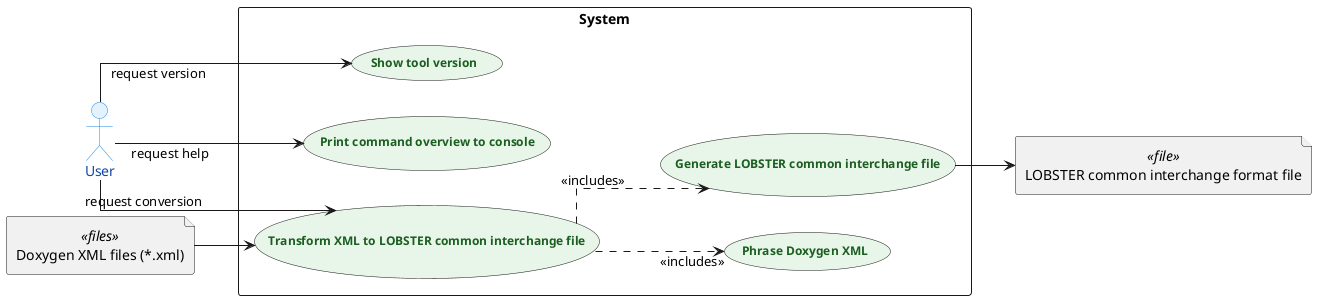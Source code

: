 @startuml use_cases

' Setting ''''''''''''''''''''''''''''''''''''''''''''''''''''''''''''''''''''''''''''''''''''''''''

left to right direction
skinparam linetype ortho

<style>
actor {
  BackgroundColor #E3F2FD
  LineColor #1E88E5
  FontColor #0D47A1
  FontWeight bold
}

usecase {
  BackgroundColor #E8F5E9
  BorderColor #388E3C
  FontColor #1B5E20
  RoundCorner 20
  FontSize 12
  FontStyle bold
}
</style>

' Components '''''''''''''''''''''''''''''''''''''''''''''''''''''''''''''''''''''''''''''''''''''''

actor "User" as user
file "Doxygen XML files (*.xml)" as doxygen_xml <<files>>

rectangle "System" {
    usecase "Show tool version" as uc_version
    usecase "Print command overview to console" as uc_help
    usecase "Transform XML to LOBSTER common interchange file" as uc_transform
    usecase "Phrase Doxygen XML" as uc_parse_xml
    usecase "Generate LOBSTER common interchange file" as uc_output
}

file "LOBSTER common interchange format file" as lobster_file <<file>>

' Flows ''''''''''''''''''''''''''''''''''''''''''''''''''''''''''''''''''''''''''''''''''''''''''''

user --> uc_help : request help 
user --> uc_version : request version 
user --> uc_transform : request conversion
doxygen_xml --> uc_transform
uc_transform ..> uc_output : <<includes>>
uc_transform ..> uc_parse_xml : <<includes>>
uc_output --> lobster_file 

@enduml